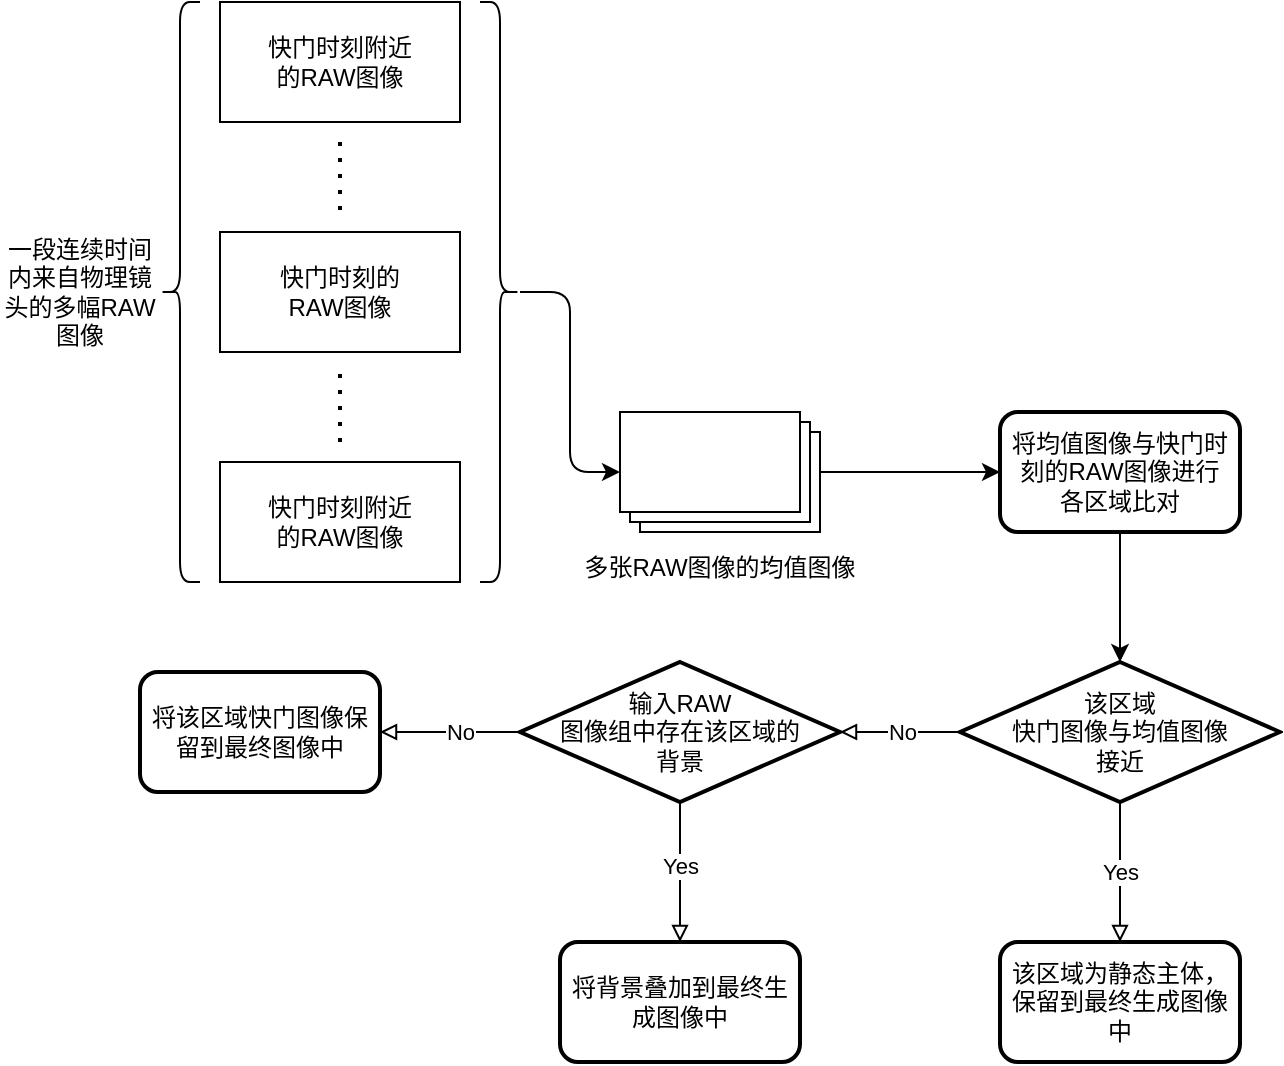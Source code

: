 <mxfile version="20.5.0" type="github">
  <diagram id="Dx6WQnxCv--RNV2YaCjC" name="Page-1">
    <mxGraphModel dx="1621" dy="929" grid="1" gridSize="10" guides="1" tooltips="1" connect="1" arrows="1" fold="1" page="1" pageScale="1" pageWidth="850" pageHeight="1100" math="0" shadow="0">
      <root>
        <mxCell id="0" />
        <mxCell id="1" parent="0" />
        <mxCell id="0NXdwLCMXKkdyYBk7in0-3" value="" style="verticalLabelPosition=bottom;verticalAlign=top;html=1;shape=mxgraph.basic.rect;fillColor2=none;strokeWidth=1;size=20;indent=5;" vertex="1" parent="1">
          <mxGeometry x="240" y="70" width="120" height="60" as="geometry" />
        </mxCell>
        <mxCell id="0NXdwLCMXKkdyYBk7in0-4" value="" style="verticalLabelPosition=bottom;verticalAlign=top;html=1;shape=mxgraph.basic.rect;fillColor2=none;strokeWidth=1;size=20;indent=5;" vertex="1" parent="1">
          <mxGeometry x="240" y="185" width="120" height="60" as="geometry" />
        </mxCell>
        <mxCell id="0NXdwLCMXKkdyYBk7in0-6" value="" style="verticalLabelPosition=bottom;verticalAlign=top;html=1;shape=mxgraph.basic.rect;fillColor2=none;strokeWidth=1;size=20;indent=5;" vertex="1" parent="1">
          <mxGeometry x="240" y="300" width="120" height="60" as="geometry" />
        </mxCell>
        <mxCell id="0NXdwLCMXKkdyYBk7in0-7" value="" style="endArrow=none;dashed=1;html=1;dashPattern=1 3;strokeWidth=2;rounded=0;" edge="1" parent="1">
          <mxGeometry width="50" height="50" relative="1" as="geometry">
            <mxPoint x="300" y="290" as="sourcePoint" />
            <mxPoint x="300" y="250" as="targetPoint" />
          </mxGeometry>
        </mxCell>
        <mxCell id="0NXdwLCMXKkdyYBk7in0-21" value="" style="edgeStyle=orthogonalEdgeStyle;rounded=1;orthogonalLoop=1;jettySize=auto;html=1;" edge="1" parent="1" source="0NXdwLCMXKkdyYBk7in0-8" target="0NXdwLCMXKkdyYBk7in0-14">
          <mxGeometry relative="1" as="geometry" />
        </mxCell>
        <mxCell id="0NXdwLCMXKkdyYBk7in0-8" value="" style="shape=curlyBracket;whiteSpace=wrap;html=1;rounded=1;flipH=1;" vertex="1" parent="1">
          <mxGeometry x="370" y="70" width="20" height="290" as="geometry" />
        </mxCell>
        <mxCell id="0NXdwLCMXKkdyYBk7in0-9" value="" style="shape=curlyBracket;whiteSpace=wrap;html=1;rounded=1;" vertex="1" parent="1">
          <mxGeometry x="210" y="70" width="20" height="290" as="geometry" />
        </mxCell>
        <UserObject label="一段连续时间内来自物理镜头的多幅RAW图像" placeholders="1" name="Variable" id="0NXdwLCMXKkdyYBk7in0-12">
          <mxCell style="text;html=1;strokeColor=none;fillColor=none;align=center;verticalAlign=middle;whiteSpace=wrap;overflow=hidden;" vertex="1" parent="1">
            <mxGeometry x="130" y="152.5" width="80" height="125" as="geometry" />
          </mxCell>
        </UserObject>
        <mxCell id="0NXdwLCMXKkdyYBk7in0-32" value="" style="edgeStyle=orthogonalEdgeStyle;rounded=0;orthogonalLoop=1;jettySize=auto;html=1;" edge="1" parent="1" source="0NXdwLCMXKkdyYBk7in0-14" target="0NXdwLCMXKkdyYBk7in0-31">
          <mxGeometry relative="1" as="geometry" />
        </mxCell>
        <mxCell id="0NXdwLCMXKkdyYBk7in0-14" value="" style="verticalLabelPosition=bottom;verticalAlign=top;html=1;shape=mxgraph.basic.layered_rect;dx=10;outlineConnect=0;" vertex="1" parent="1">
          <mxGeometry x="440" y="275" width="100" height="60" as="geometry" />
        </mxCell>
        <mxCell id="0NXdwLCMXKkdyYBk7in0-17" value="" style="endArrow=none;dashed=1;html=1;dashPattern=1 3;strokeWidth=2;rounded=0;" edge="1" parent="1">
          <mxGeometry width="50" height="50" relative="1" as="geometry">
            <mxPoint x="300" y="140" as="sourcePoint" />
            <mxPoint x="300" y="180" as="targetPoint" />
          </mxGeometry>
        </mxCell>
        <UserObject label="快门时刻的RAW图像" placeholders="1" name="Variable" id="0NXdwLCMXKkdyYBk7in0-19">
          <mxCell style="text;html=1;strokeColor=none;fillColor=none;align=center;verticalAlign=middle;whiteSpace=wrap;overflow=hidden;" vertex="1" parent="1">
            <mxGeometry x="260" y="197.5" width="80" height="35" as="geometry" />
          </mxCell>
        </UserObject>
        <mxCell id="0NXdwLCMXKkdyYBk7in0-22" value="多张RAW图像的均值图像" style="text;html=1;strokeColor=none;fillColor=none;align=center;verticalAlign=middle;whiteSpace=wrap;rounded=0;" vertex="1" parent="1">
          <mxGeometry x="420" y="337.5" width="140" height="30" as="geometry" />
        </mxCell>
        <mxCell id="0NXdwLCMXKkdyYBk7in0-29" value="" style="edgeStyle=orthogonalEdgeStyle;rounded=0;orthogonalLoop=1;jettySize=auto;html=1;endArrow=block;endFill=0;" edge="1" parent="1" source="0NXdwLCMXKkdyYBk7in0-26" target="0NXdwLCMXKkdyYBk7in0-28">
          <mxGeometry relative="1" as="geometry" />
        </mxCell>
        <mxCell id="0NXdwLCMXKkdyYBk7in0-36" value="Yes" style="edgeLabel;html=1;align=center;verticalAlign=middle;resizable=0;points=[];" vertex="1" connectable="0" parent="0NXdwLCMXKkdyYBk7in0-29">
          <mxGeometry x="-0.308" y="1" relative="1" as="geometry">
            <mxPoint x="-1" y="11" as="offset" />
          </mxGeometry>
        </mxCell>
        <mxCell id="0NXdwLCMXKkdyYBk7in0-38" value="" style="edgeStyle=orthogonalEdgeStyle;rounded=0;orthogonalLoop=1;jettySize=auto;html=1;endArrow=block;endFill=0;" edge="1" parent="1" source="0NXdwLCMXKkdyYBk7in0-26">
          <mxGeometry relative="1" as="geometry">
            <mxPoint x="550" y="435.0" as="targetPoint" />
          </mxGeometry>
        </mxCell>
        <mxCell id="0NXdwLCMXKkdyYBk7in0-39" value="No" style="edgeLabel;html=1;align=center;verticalAlign=middle;resizable=0;points=[];" vertex="1" connectable="0" parent="0NXdwLCMXKkdyYBk7in0-38">
          <mxGeometry x="-0.313" y="-1" relative="1" as="geometry">
            <mxPoint x="-8" y="1" as="offset" />
          </mxGeometry>
        </mxCell>
        <mxCell id="0NXdwLCMXKkdyYBk7in0-26" value="该区域&lt;br&gt;快门图像与均值图像&lt;br&gt;接近" style="strokeWidth=2;html=1;shape=mxgraph.flowchart.decision;whiteSpace=wrap;rounded=1;" vertex="1" parent="1">
          <mxGeometry x="610" y="400" width="160" height="70" as="geometry" />
        </mxCell>
        <mxCell id="0NXdwLCMXKkdyYBk7in0-28" value="该区域为静态主体，保留到最终生成图像中" style="whiteSpace=wrap;html=1;strokeWidth=2;rounded=1;" vertex="1" parent="1">
          <mxGeometry x="630" y="540" width="120" height="60" as="geometry" />
        </mxCell>
        <mxCell id="0NXdwLCMXKkdyYBk7in0-33" value="" style="edgeStyle=orthogonalEdgeStyle;rounded=0;orthogonalLoop=1;jettySize=auto;html=1;" edge="1" parent="1" source="0NXdwLCMXKkdyYBk7in0-31" target="0NXdwLCMXKkdyYBk7in0-26">
          <mxGeometry relative="1" as="geometry" />
        </mxCell>
        <mxCell id="0NXdwLCMXKkdyYBk7in0-31" value="将均值图像与快门时刻的RAW图像进行&lt;br&gt;各区域比对" style="whiteSpace=wrap;html=1;strokeWidth=2;rounded=1;" vertex="1" parent="1">
          <mxGeometry x="630" y="275" width="120" height="60" as="geometry" />
        </mxCell>
        <UserObject label="快门时刻附近的RAW图像" placeholders="1" name="Variable" id="0NXdwLCMXKkdyYBk7in0-34">
          <mxCell style="text;html=1;strokeColor=none;fillColor=none;align=center;verticalAlign=middle;whiteSpace=wrap;overflow=hidden;" vertex="1" parent="1">
            <mxGeometry x="260" y="82.5" width="80" height="35" as="geometry" />
          </mxCell>
        </UserObject>
        <UserObject label="快门时刻附近的RAW图像" placeholders="1" name="Variable" id="0NXdwLCMXKkdyYBk7in0-35">
          <mxCell style="text;html=1;strokeColor=none;fillColor=none;align=center;verticalAlign=middle;whiteSpace=wrap;overflow=hidden;" vertex="1" parent="1">
            <mxGeometry x="260" y="312.5" width="80" height="35" as="geometry" />
          </mxCell>
        </UserObject>
        <mxCell id="0NXdwLCMXKkdyYBk7in0-45" value="" style="edgeStyle=orthogonalEdgeStyle;rounded=0;orthogonalLoop=1;jettySize=auto;html=1;endArrow=block;endFill=0;" edge="1" parent="1" source="0NXdwLCMXKkdyYBk7in0-42">
          <mxGeometry relative="1" as="geometry">
            <mxPoint x="470" y="540" as="targetPoint" />
          </mxGeometry>
        </mxCell>
        <mxCell id="0NXdwLCMXKkdyYBk7in0-46" value="Yes" style="edgeLabel;html=1;align=center;verticalAlign=middle;resizable=0;points=[];" vertex="1" connectable="0" parent="0NXdwLCMXKkdyYBk7in0-45">
          <mxGeometry x="-0.104" y="2" relative="1" as="geometry">
            <mxPoint x="-2" as="offset" />
          </mxGeometry>
        </mxCell>
        <mxCell id="0NXdwLCMXKkdyYBk7in0-49" value="" style="edgeStyle=orthogonalEdgeStyle;rounded=1;orthogonalLoop=1;jettySize=auto;html=1;endArrow=block;endFill=0;" edge="1" parent="1" source="0NXdwLCMXKkdyYBk7in0-42" target="0NXdwLCMXKkdyYBk7in0-48">
          <mxGeometry relative="1" as="geometry" />
        </mxCell>
        <mxCell id="0NXdwLCMXKkdyYBk7in0-50" value="No" style="edgeLabel;html=1;align=center;verticalAlign=middle;resizable=0;points=[];" vertex="1" connectable="0" parent="0NXdwLCMXKkdyYBk7in0-49">
          <mxGeometry x="-0.132" y="2" relative="1" as="geometry">
            <mxPoint y="-2" as="offset" />
          </mxGeometry>
        </mxCell>
        <mxCell id="0NXdwLCMXKkdyYBk7in0-42" value="输入RAW&lt;br&gt;图像组中存在该区域的&lt;br&gt;背景" style="strokeWidth=2;html=1;shape=mxgraph.flowchart.decision;whiteSpace=wrap;rounded=1;" vertex="1" parent="1">
          <mxGeometry x="390" y="400" width="160" height="70" as="geometry" />
        </mxCell>
        <mxCell id="0NXdwLCMXKkdyYBk7in0-47" value="将背景叠加到最终生成图像中" style="whiteSpace=wrap;html=1;strokeWidth=2;rounded=1;" vertex="1" parent="1">
          <mxGeometry x="410" y="540" width="120" height="60" as="geometry" />
        </mxCell>
        <mxCell id="0NXdwLCMXKkdyYBk7in0-48" value="将该区域快门图像保留到最终图像中" style="whiteSpace=wrap;html=1;strokeWidth=2;rounded=1;" vertex="1" parent="1">
          <mxGeometry x="200" y="405" width="120" height="60" as="geometry" />
        </mxCell>
      </root>
    </mxGraphModel>
  </diagram>
</mxfile>
